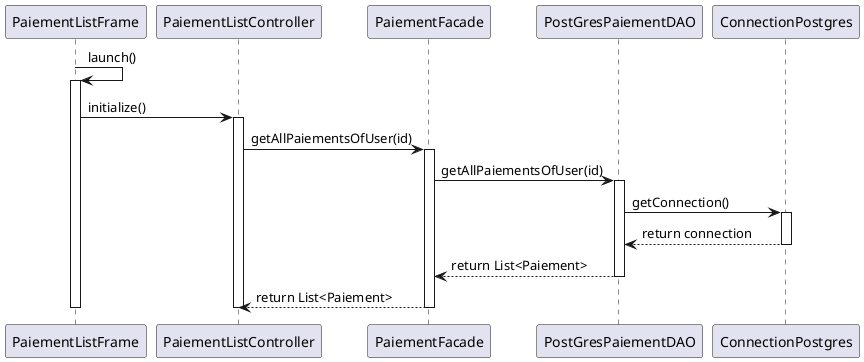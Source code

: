 @startuml getHistoriquePaiements
'https://plantuml.com/sequence-diagram

PaiementListFrame -> PaiementListFrame : launch()
activate PaiementListFrame

PaiementListFrame -> PaiementListController : initialize()
activate PaiementListController

PaiementListController -> PaiementFacade : getAllPaiementsOfUser(id)
activate PaiementFacade

PaiementFacade -> PostGresPaiementDAO : getAllPaiementsOfUser(id)
activate PostGresPaiementDAO

PostGresPaiementDAO -> ConnectionPostgres : getConnection()
activate ConnectionPostgres

ConnectionPostgres --> PostGresPaiementDAO : return connection
deactivate ConnectionPostgres

PostGresPaiementDAO --> PaiementFacade : return List<Paiement>
deactivate PostGresPaiementDAO

PaiementFacade --> PaiementListController : return List<Paiement>
deactivate PaiementFacade

deactivate PaiementListController
deactivate PaiementListFrame



@enduml